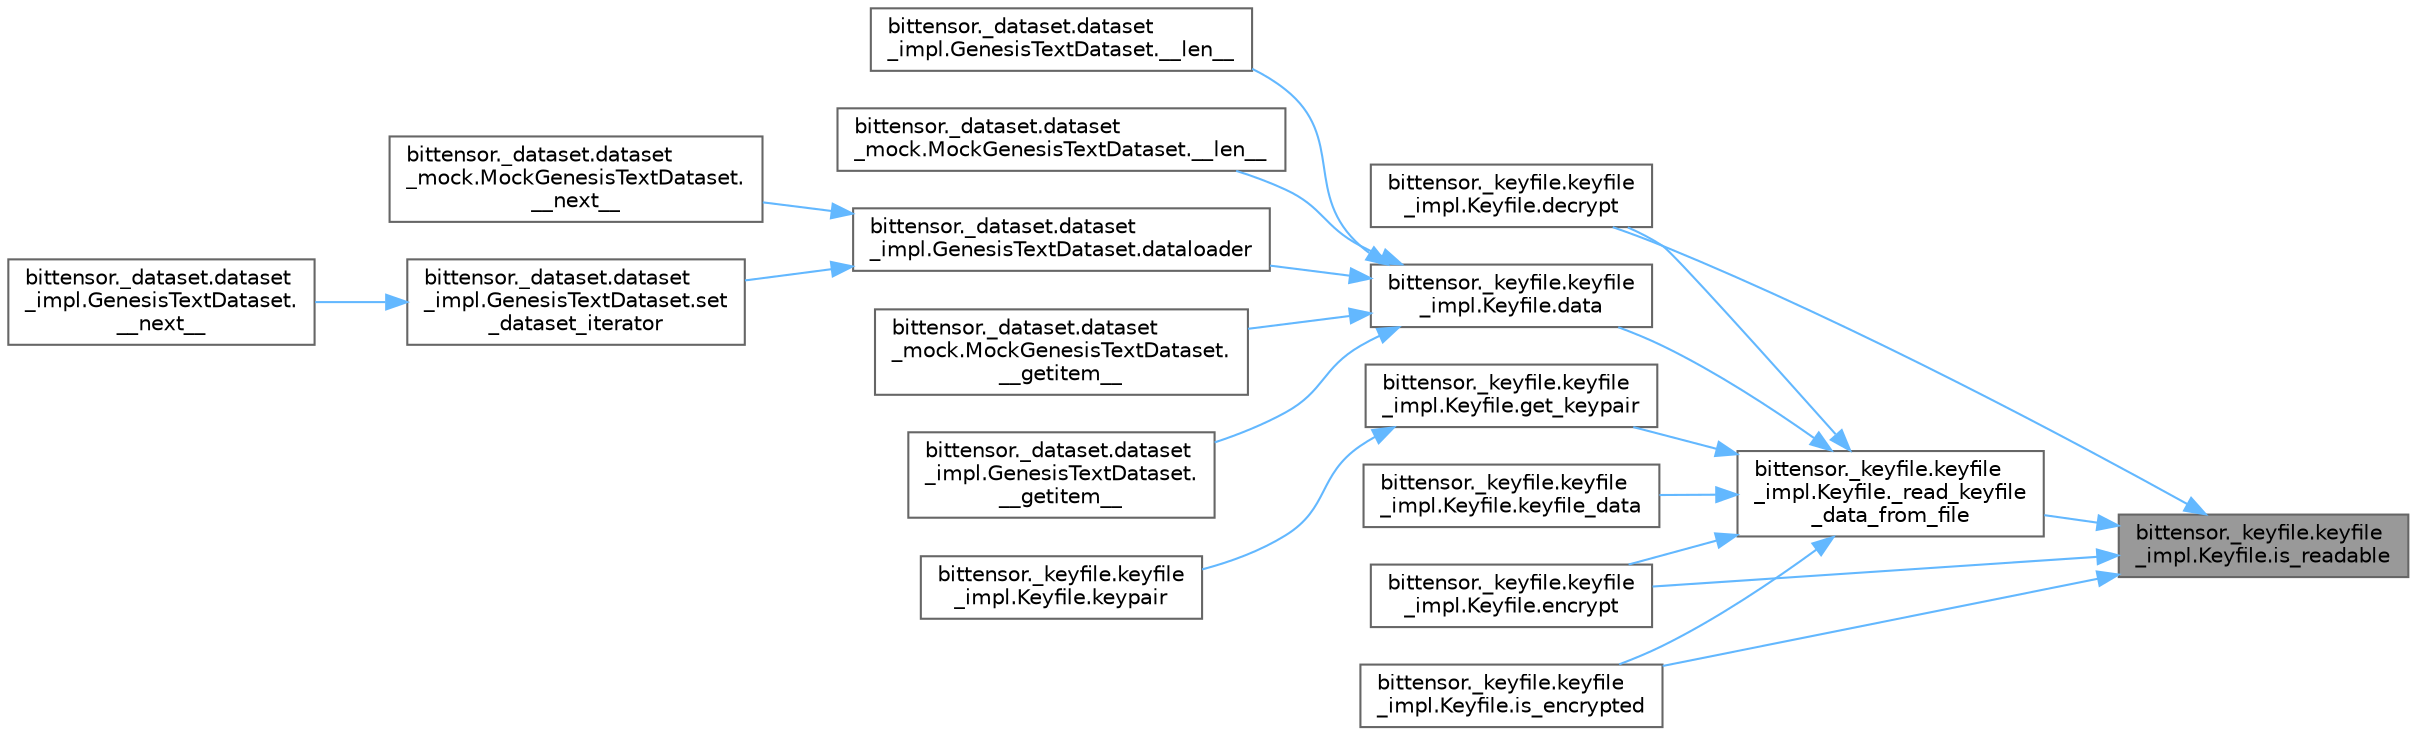digraph "bittensor._keyfile.keyfile_impl.Keyfile.is_readable"
{
 // LATEX_PDF_SIZE
  bgcolor="transparent";
  edge [fontname=Helvetica,fontsize=10,labelfontname=Helvetica,labelfontsize=10];
  node [fontname=Helvetica,fontsize=10,shape=box,height=0.2,width=0.4];
  rankdir="RL";
  Node1 [label="bittensor._keyfile.keyfile\l_impl.Keyfile.is_readable",height=0.2,width=0.4,color="gray40", fillcolor="grey60", style="filled", fontcolor="black",tooltip=" "];
  Node1 -> Node2 [dir="back",color="steelblue1",style="solid"];
  Node2 [label="bittensor._keyfile.keyfile\l_impl.Keyfile._read_keyfile\l_data_from_file",height=0.2,width=0.4,color="grey40", fillcolor="white", style="filled",URL="$classbittensor_1_1__keyfile_1_1keyfile__impl_1_1_keyfile.html#a35a65736ecb1b571e571a27df0cde5e5",tooltip=" "];
  Node2 -> Node3 [dir="back",color="steelblue1",style="solid"];
  Node3 [label="bittensor._keyfile.keyfile\l_impl.Keyfile.data",height=0.2,width=0.4,color="grey40", fillcolor="white", style="filled",URL="$classbittensor_1_1__keyfile_1_1keyfile__impl_1_1_keyfile.html#adef2640c132af5c43448d3da467b7ab3",tooltip=" "];
  Node3 -> Node4 [dir="back",color="steelblue1",style="solid"];
  Node4 [label="bittensor._dataset.dataset\l_mock.MockGenesisTextDataset.\l__getitem__",height=0.2,width=0.4,color="grey40", fillcolor="white", style="filled",URL="$classbittensor_1_1__dataset_1_1dataset__mock_1_1_mock_genesis_text_dataset.html#adcc20e51c20c9698c140469b09655db5",tooltip=" "];
  Node3 -> Node5 [dir="back",color="steelblue1",style="solid"];
  Node5 [label="bittensor._dataset.dataset\l_impl.GenesisTextDataset.\l__getitem__",height=0.2,width=0.4,color="grey40", fillcolor="white", style="filled",URL="$classbittensor_1_1__dataset_1_1dataset__impl_1_1_genesis_text_dataset.html#a559f292561fa11de57d4f5c8b0cc8d67",tooltip=" "];
  Node3 -> Node6 [dir="back",color="steelblue1",style="solid"];
  Node6 [label="bittensor._dataset.dataset\l_impl.GenesisTextDataset.__len__",height=0.2,width=0.4,color="grey40", fillcolor="white", style="filled",URL="$classbittensor_1_1__dataset_1_1dataset__impl_1_1_genesis_text_dataset.html#aea845490db793c1d2bab3212e9dc2068",tooltip=" "];
  Node3 -> Node7 [dir="back",color="steelblue1",style="solid"];
  Node7 [label="bittensor._dataset.dataset\l_mock.MockGenesisTextDataset.__len__",height=0.2,width=0.4,color="grey40", fillcolor="white", style="filled",URL="$classbittensor_1_1__dataset_1_1dataset__mock_1_1_mock_genesis_text_dataset.html#a38c1ef29ee25c9c535bb87dd03f58aec",tooltip=" "];
  Node3 -> Node8 [dir="back",color="steelblue1",style="solid"];
  Node8 [label="bittensor._dataset.dataset\l_impl.GenesisTextDataset.dataloader",height=0.2,width=0.4,color="grey40", fillcolor="white", style="filled",URL="$classbittensor_1_1__dataset_1_1dataset__impl_1_1_genesis_text_dataset.html#a1c63db6af8af3d632f30583123f6b48b",tooltip=" "];
  Node8 -> Node9 [dir="back",color="steelblue1",style="solid"];
  Node9 [label="bittensor._dataset.dataset\l_mock.MockGenesisTextDataset.\l__next__",height=0.2,width=0.4,color="grey40", fillcolor="white", style="filled",URL="$classbittensor_1_1__dataset_1_1dataset__mock_1_1_mock_genesis_text_dataset.html#ade55894c4d45f78dcf75c44448c85e50",tooltip=" "];
  Node8 -> Node10 [dir="back",color="steelblue1",style="solid"];
  Node10 [label="bittensor._dataset.dataset\l_impl.GenesisTextDataset.set\l_dataset_iterator",height=0.2,width=0.4,color="grey40", fillcolor="white", style="filled",URL="$classbittensor_1_1__dataset_1_1dataset__impl_1_1_genesis_text_dataset.html#ac57d432cdd0ca00255f87dacae40a2b1",tooltip=" "];
  Node10 -> Node11 [dir="back",color="steelblue1",style="solid"];
  Node11 [label="bittensor._dataset.dataset\l_impl.GenesisTextDataset.\l__next__",height=0.2,width=0.4,color="grey40", fillcolor="white", style="filled",URL="$classbittensor_1_1__dataset_1_1dataset__impl_1_1_genesis_text_dataset.html#a0b33886b2a6a7a8fa5738fc38f9ac91a",tooltip=" "];
  Node2 -> Node12 [dir="back",color="steelblue1",style="solid"];
  Node12 [label="bittensor._keyfile.keyfile\l_impl.Keyfile.decrypt",height=0.2,width=0.4,color="grey40", fillcolor="white", style="filled",URL="$classbittensor_1_1__keyfile_1_1keyfile__impl_1_1_keyfile.html#aa68fcf205c5234ad1725d8fd41264e28",tooltip=" "];
  Node2 -> Node13 [dir="back",color="steelblue1",style="solid"];
  Node13 [label="bittensor._keyfile.keyfile\l_impl.Keyfile.encrypt",height=0.2,width=0.4,color="grey40", fillcolor="white", style="filled",URL="$classbittensor_1_1__keyfile_1_1keyfile__impl_1_1_keyfile.html#ad4292d86cd05d09f46bb148c4e1a135a",tooltip=" "];
  Node2 -> Node14 [dir="back",color="steelblue1",style="solid"];
  Node14 [label="bittensor._keyfile.keyfile\l_impl.Keyfile.get_keypair",height=0.2,width=0.4,color="grey40", fillcolor="white", style="filled",URL="$classbittensor_1_1__keyfile_1_1keyfile__impl_1_1_keyfile.html#af5b9f07e88fc0dbc9fc94e2e97490c6e",tooltip=" "];
  Node14 -> Node15 [dir="back",color="steelblue1",style="solid"];
  Node15 [label="bittensor._keyfile.keyfile\l_impl.Keyfile.keypair",height=0.2,width=0.4,color="grey40", fillcolor="white", style="filled",URL="$classbittensor_1_1__keyfile_1_1keyfile__impl_1_1_keyfile.html#abf9c1149326695e827f98e65635ccc1c",tooltip=" "];
  Node2 -> Node16 [dir="back",color="steelblue1",style="solid"];
  Node16 [label="bittensor._keyfile.keyfile\l_impl.Keyfile.is_encrypted",height=0.2,width=0.4,color="grey40", fillcolor="white", style="filled",URL="$classbittensor_1_1__keyfile_1_1keyfile__impl_1_1_keyfile.html#ad413bbc7faf38a71a436099fa98673ec",tooltip=" "];
  Node2 -> Node17 [dir="back",color="steelblue1",style="solid"];
  Node17 [label="bittensor._keyfile.keyfile\l_impl.Keyfile.keyfile_data",height=0.2,width=0.4,color="grey40", fillcolor="white", style="filled",URL="$classbittensor_1_1__keyfile_1_1keyfile__impl_1_1_keyfile.html#a960494a52126409f55eea00f0cf30f0f",tooltip=" "];
  Node1 -> Node12 [dir="back",color="steelblue1",style="solid"];
  Node1 -> Node13 [dir="back",color="steelblue1",style="solid"];
  Node1 -> Node16 [dir="back",color="steelblue1",style="solid"];
}
